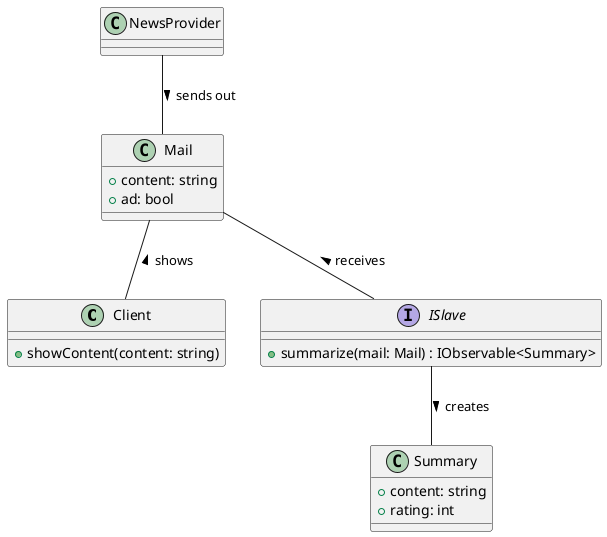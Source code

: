@startuml Classes
class Client {
    +showContent(content: string)
}

class NewsProvider

class Mail {
    +content: string
    +ad: bool
}

class Summary {
    +content: string
    +rating: int
}

interface ISlave {
    +summarize(mail: Mail) : IObservable<Summary>
}


NewsProvider -- Mail : sends out >
Mail -- Client : < shows

Mail -- ISlave : < receives
ISlave -- Summary : > creates
@enduml
